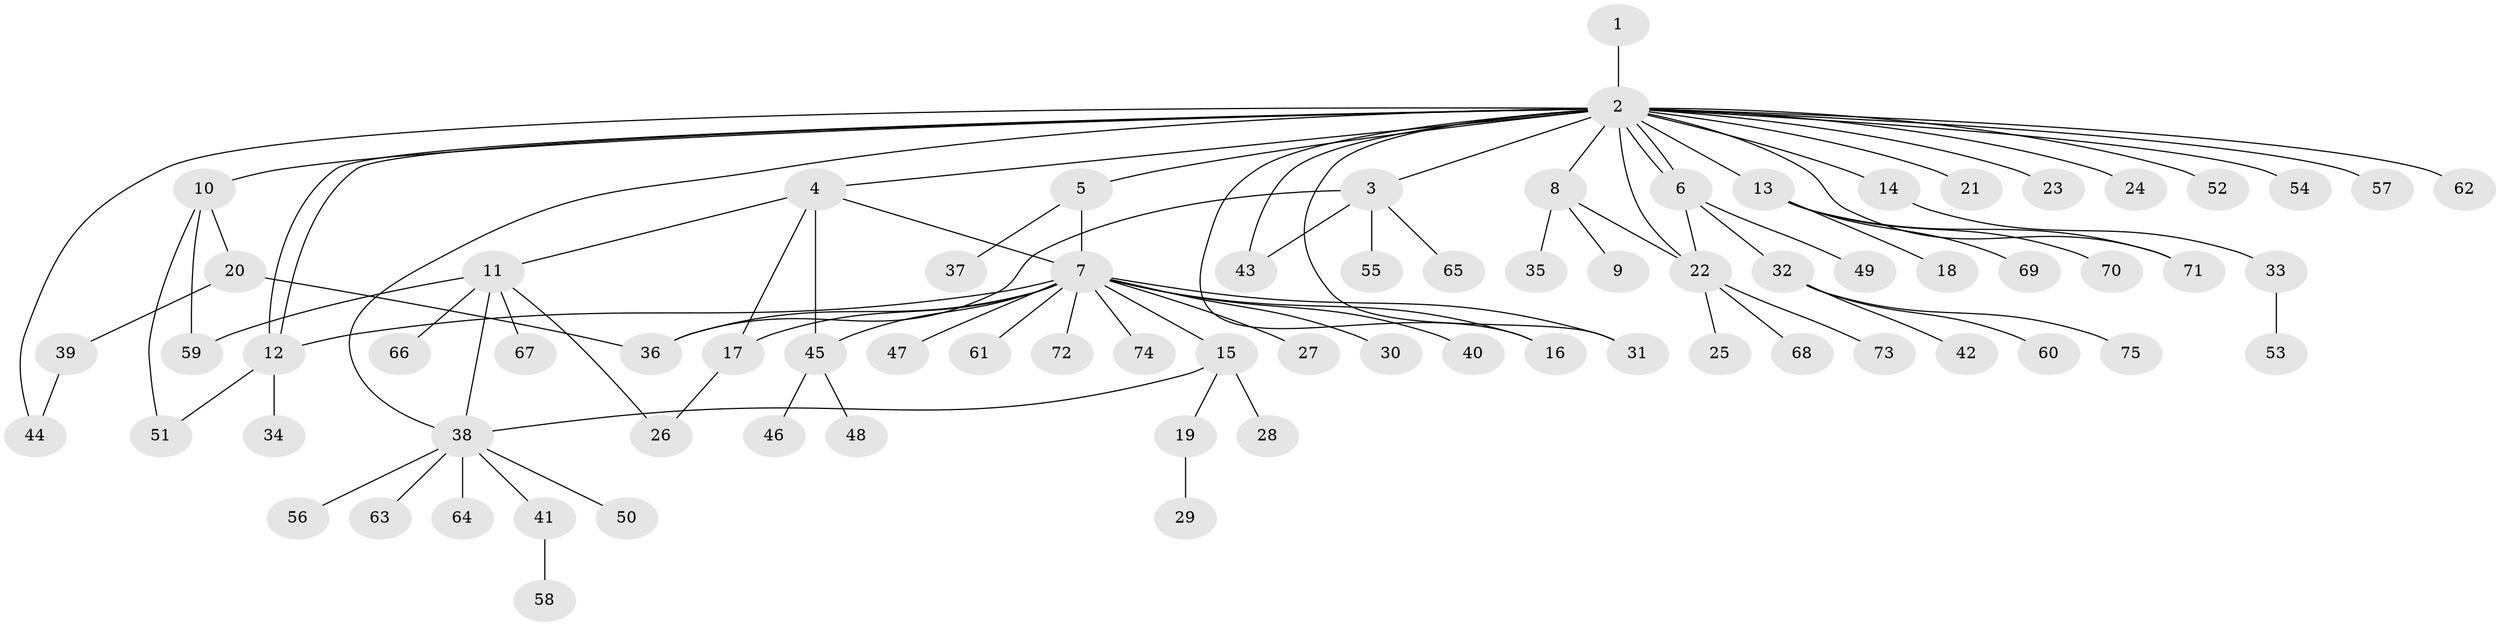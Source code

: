 // coarse degree distribution, {2: 0.21875, 18: 0.03125, 1: 0.5, 4: 0.0625, 3: 0.09375, 11: 0.03125, 5: 0.0625}
// Generated by graph-tools (version 1.1) at 2025/36/03/04/25 23:36:56]
// undirected, 75 vertices, 94 edges
graph export_dot {
  node [color=gray90,style=filled];
  1;
  2;
  3;
  4;
  5;
  6;
  7;
  8;
  9;
  10;
  11;
  12;
  13;
  14;
  15;
  16;
  17;
  18;
  19;
  20;
  21;
  22;
  23;
  24;
  25;
  26;
  27;
  28;
  29;
  30;
  31;
  32;
  33;
  34;
  35;
  36;
  37;
  38;
  39;
  40;
  41;
  42;
  43;
  44;
  45;
  46;
  47;
  48;
  49;
  50;
  51;
  52;
  53;
  54;
  55;
  56;
  57;
  58;
  59;
  60;
  61;
  62;
  63;
  64;
  65;
  66;
  67;
  68;
  69;
  70;
  71;
  72;
  73;
  74;
  75;
  1 -- 2;
  2 -- 3;
  2 -- 4;
  2 -- 5;
  2 -- 6;
  2 -- 6;
  2 -- 8;
  2 -- 10;
  2 -- 12;
  2 -- 12;
  2 -- 13;
  2 -- 14;
  2 -- 16;
  2 -- 21;
  2 -- 22;
  2 -- 23;
  2 -- 24;
  2 -- 31;
  2 -- 38;
  2 -- 43;
  2 -- 44;
  2 -- 52;
  2 -- 54;
  2 -- 57;
  2 -- 62;
  2 -- 71;
  3 -- 36;
  3 -- 43;
  3 -- 55;
  3 -- 65;
  4 -- 7;
  4 -- 11;
  4 -- 17;
  4 -- 45;
  5 -- 7;
  5 -- 37;
  6 -- 22;
  6 -- 32;
  6 -- 49;
  7 -- 12;
  7 -- 15;
  7 -- 16;
  7 -- 17;
  7 -- 27;
  7 -- 30;
  7 -- 31;
  7 -- 36;
  7 -- 40;
  7 -- 45;
  7 -- 47;
  7 -- 61;
  7 -- 72;
  7 -- 74;
  8 -- 9;
  8 -- 22;
  8 -- 35;
  10 -- 20;
  10 -- 51;
  10 -- 59;
  11 -- 26;
  11 -- 38;
  11 -- 59;
  11 -- 66;
  11 -- 67;
  12 -- 34;
  12 -- 51;
  13 -- 18;
  13 -- 69;
  13 -- 70;
  13 -- 71;
  14 -- 33;
  15 -- 19;
  15 -- 28;
  15 -- 38;
  17 -- 26;
  19 -- 29;
  20 -- 36;
  20 -- 39;
  22 -- 25;
  22 -- 68;
  22 -- 73;
  32 -- 42;
  32 -- 60;
  32 -- 75;
  33 -- 53;
  38 -- 41;
  38 -- 50;
  38 -- 56;
  38 -- 63;
  38 -- 64;
  39 -- 44;
  41 -- 58;
  45 -- 46;
  45 -- 48;
}
